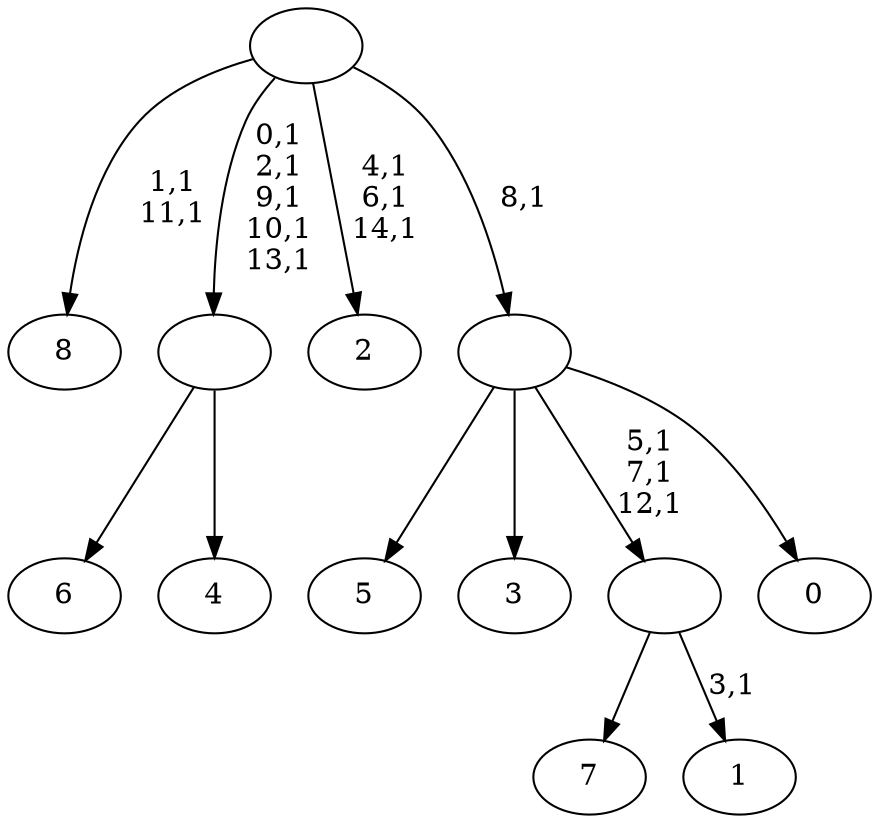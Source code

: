 digraph T {
	24 [label="8"]
	21 [label="7"]
	20 [label="6"]
	19 [label="5"]
	18 [label="4"]
	17 [label=""]
	12 [label="3"]
	11 [label="2"]
	7 [label="1"]
	5 [label=""]
	2 [label="0"]
	1 [label=""]
	0 [label=""]
	17 -> 20 [label=""]
	17 -> 18 [label=""]
	5 -> 7 [label="3,1"]
	5 -> 21 [label=""]
	1 -> 5 [label="5,1\n7,1\n12,1"]
	1 -> 19 [label=""]
	1 -> 12 [label=""]
	1 -> 2 [label=""]
	0 -> 11 [label="4,1\n6,1\n14,1"]
	0 -> 17 [label="0,1\n2,1\n9,1\n10,1\n13,1"]
	0 -> 24 [label="1,1\n11,1"]
	0 -> 1 [label="8,1"]
}
